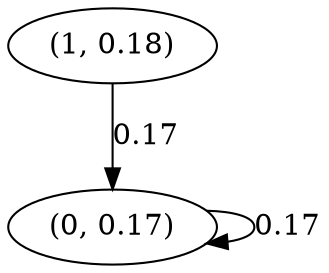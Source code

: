 digraph {
    0 [ label = "(0, 0.17)" ]
    1 [ label = "(1, 0.18)" ]
    0 -> 0 [ label = "0.17" ]
    1 -> 0 [ label = "0.17" ]
}

